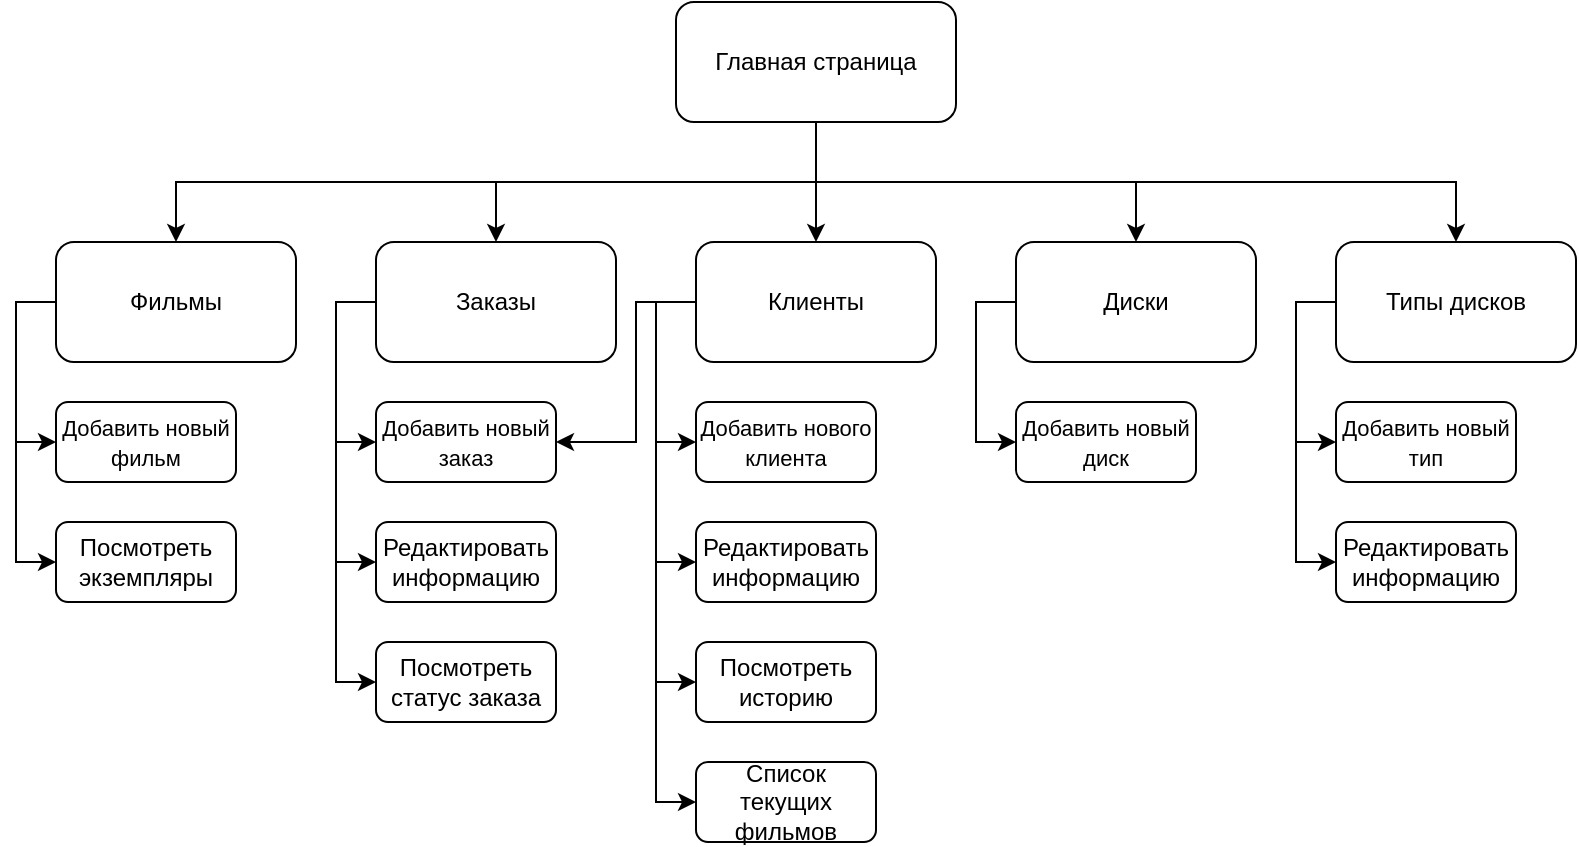 <mxfile version="14.4.2"><diagram id="SDCBYD5jbdMgoiL_mmgV" name="Page-1"><mxGraphModel dx="1113" dy="646" grid="1" gridSize="10" guides="1" tooltips="1" connect="1" arrows="1" fold="1" page="1" pageScale="1" pageWidth="850" pageHeight="1100" math="0" shadow="0"><root><mxCell id="0"/><mxCell id="1" parent="0"/><mxCell id="k2EdaKavsXWER87xGmsY-6" style="edgeStyle=orthogonalEdgeStyle;rounded=0;orthogonalLoop=1;jettySize=auto;html=1;exitX=0.5;exitY=1;exitDx=0;exitDy=0;entryX=0.5;entryY=0;entryDx=0;entryDy=0;" edge="1" parent="1" source="UFuwtDNq0oPolu9beQe5-1" target="UFuwtDNq0oPolu9beQe5-2"><mxGeometry relative="1" as="geometry"/></mxCell><mxCell id="k2EdaKavsXWER87xGmsY-8" style="edgeStyle=orthogonalEdgeStyle;rounded=0;orthogonalLoop=1;jettySize=auto;html=1;exitX=0.5;exitY=1;exitDx=0;exitDy=0;" edge="1" parent="1" source="UFuwtDNq0oPolu9beQe5-1" target="k2EdaKavsXWER87xGmsY-2"><mxGeometry relative="1" as="geometry"/></mxCell><mxCell id="k2EdaKavsXWER87xGmsY-9" style="edgeStyle=orthogonalEdgeStyle;rounded=0;orthogonalLoop=1;jettySize=auto;html=1;exitX=0.5;exitY=1;exitDx=0;exitDy=0;" edge="1" parent="1" source="UFuwtDNq0oPolu9beQe5-1" target="k2EdaKavsXWER87xGmsY-3"><mxGeometry relative="1" as="geometry"/></mxCell><mxCell id="k2EdaKavsXWER87xGmsY-10" style="edgeStyle=orthogonalEdgeStyle;rounded=0;orthogonalLoop=1;jettySize=auto;html=1;exitX=0.5;exitY=1;exitDx=0;exitDy=0;" edge="1" parent="1" source="UFuwtDNq0oPolu9beQe5-1" target="k2EdaKavsXWER87xGmsY-5"><mxGeometry relative="1" as="geometry"/></mxCell><mxCell id="k2EdaKavsXWER87xGmsY-13" style="edgeStyle=orthogonalEdgeStyle;rounded=0;orthogonalLoop=1;jettySize=auto;html=1;exitX=0.5;exitY=1;exitDx=0;exitDy=0;" edge="1" parent="1" source="UFuwtDNq0oPolu9beQe5-1" target="k2EdaKavsXWER87xGmsY-11"><mxGeometry relative="1" as="geometry"/></mxCell><mxCell id="UFuwtDNq0oPolu9beQe5-1" value="Главная страница" style="rounded=1;whiteSpace=wrap;html=1;" parent="1" vertex="1"><mxGeometry x="365" y="90" width="140" height="60" as="geometry"/></mxCell><mxCell id="k2EdaKavsXWER87xGmsY-30" style="edgeStyle=orthogonalEdgeStyle;rounded=0;orthogonalLoop=1;jettySize=auto;html=1;exitX=0;exitY=0.5;exitDx=0;exitDy=0;entryX=0;entryY=0.5;entryDx=0;entryDy=0;" edge="1" parent="1" source="UFuwtDNq0oPolu9beQe5-2" target="k2EdaKavsXWER87xGmsY-14"><mxGeometry relative="1" as="geometry"/></mxCell><mxCell id="k2EdaKavsXWER87xGmsY-46" style="edgeStyle=orthogonalEdgeStyle;rounded=0;orthogonalLoop=1;jettySize=auto;html=1;exitX=0;exitY=0.5;exitDx=0;exitDy=0;entryX=0;entryY=0.5;entryDx=0;entryDy=0;" edge="1" parent="1" source="UFuwtDNq0oPolu9beQe5-2" target="k2EdaKavsXWER87xGmsY-45"><mxGeometry relative="1" as="geometry"/></mxCell><mxCell id="UFuwtDNq0oPolu9beQe5-2" value="Фильмы" style="rounded=1;whiteSpace=wrap;html=1;" parent="1" vertex="1"><mxGeometry x="55" y="210" width="120" height="60" as="geometry"/></mxCell><mxCell id="k2EdaKavsXWER87xGmsY-32" style="edgeStyle=orthogonalEdgeStyle;rounded=0;orthogonalLoop=1;jettySize=auto;html=1;exitX=0;exitY=0.5;exitDx=0;exitDy=0;entryX=0;entryY=0.5;entryDx=0;entryDy=0;" edge="1" parent="1" source="k2EdaKavsXWER87xGmsY-2" target="k2EdaKavsXWER87xGmsY-17"><mxGeometry relative="1" as="geometry"/></mxCell><mxCell id="k2EdaKavsXWER87xGmsY-33" style="edgeStyle=orthogonalEdgeStyle;rounded=0;orthogonalLoop=1;jettySize=auto;html=1;exitX=0;exitY=0.5;exitDx=0;exitDy=0;entryX=0;entryY=0.5;entryDx=0;entryDy=0;" edge="1" parent="1" source="k2EdaKavsXWER87xGmsY-2" target="k2EdaKavsXWER87xGmsY-18"><mxGeometry relative="1" as="geometry"/></mxCell><mxCell id="k2EdaKavsXWER87xGmsY-34" style="edgeStyle=orthogonalEdgeStyle;rounded=0;orthogonalLoop=1;jettySize=auto;html=1;exitX=0;exitY=0.5;exitDx=0;exitDy=0;entryX=0;entryY=0.5;entryDx=0;entryDy=0;" edge="1" parent="1" source="k2EdaKavsXWER87xGmsY-2" target="k2EdaKavsXWER87xGmsY-29"><mxGeometry relative="1" as="geometry"/></mxCell><mxCell id="k2EdaKavsXWER87xGmsY-2" value="Заказы" style="rounded=1;whiteSpace=wrap;html=1;" vertex="1" parent="1"><mxGeometry x="215" y="210" width="120" height="60" as="geometry"/></mxCell><mxCell id="k2EdaKavsXWER87xGmsY-35" style="edgeStyle=orthogonalEdgeStyle;rounded=0;orthogonalLoop=1;jettySize=auto;html=1;exitX=0;exitY=0.5;exitDx=0;exitDy=0;entryX=0;entryY=0.5;entryDx=0;entryDy=0;" edge="1" parent="1" source="k2EdaKavsXWER87xGmsY-3" target="k2EdaKavsXWER87xGmsY-20"><mxGeometry relative="1" as="geometry"/></mxCell><mxCell id="k2EdaKavsXWER87xGmsY-36" style="edgeStyle=orthogonalEdgeStyle;rounded=0;orthogonalLoop=1;jettySize=auto;html=1;exitX=0;exitY=0.5;exitDx=0;exitDy=0;entryX=0;entryY=0.5;entryDx=0;entryDy=0;" edge="1" parent="1" source="k2EdaKavsXWER87xGmsY-3" target="k2EdaKavsXWER87xGmsY-21"><mxGeometry relative="1" as="geometry"/></mxCell><mxCell id="k2EdaKavsXWER87xGmsY-37" style="edgeStyle=orthogonalEdgeStyle;rounded=0;orthogonalLoop=1;jettySize=auto;html=1;exitX=0;exitY=0.5;exitDx=0;exitDy=0;entryX=0;entryY=0.5;entryDx=0;entryDy=0;" edge="1" parent="1" source="k2EdaKavsXWER87xGmsY-3" target="k2EdaKavsXWER87xGmsY-27"><mxGeometry relative="1" as="geometry"/></mxCell><mxCell id="k2EdaKavsXWER87xGmsY-38" style="edgeStyle=orthogonalEdgeStyle;rounded=0;orthogonalLoop=1;jettySize=auto;html=1;exitX=0;exitY=0.5;exitDx=0;exitDy=0;entryX=0;entryY=0.5;entryDx=0;entryDy=0;" edge="1" parent="1" source="k2EdaKavsXWER87xGmsY-3" target="k2EdaKavsXWER87xGmsY-28"><mxGeometry relative="1" as="geometry"/></mxCell><mxCell id="k2EdaKavsXWER87xGmsY-39" style="edgeStyle=orthogonalEdgeStyle;rounded=0;orthogonalLoop=1;jettySize=auto;html=1;exitX=0;exitY=0.5;exitDx=0;exitDy=0;entryX=1;entryY=0.5;entryDx=0;entryDy=0;" edge="1" parent="1" source="k2EdaKavsXWER87xGmsY-3" target="k2EdaKavsXWER87xGmsY-17"><mxGeometry relative="1" as="geometry"><Array as="points"><mxPoint x="345" y="240"/><mxPoint x="345" y="310"/></Array></mxGeometry></mxCell><mxCell id="k2EdaKavsXWER87xGmsY-3" value="Клиенты" style="rounded=1;whiteSpace=wrap;html=1;" vertex="1" parent="1"><mxGeometry x="375" y="210" width="120" height="60" as="geometry"/></mxCell><mxCell id="k2EdaKavsXWER87xGmsY-47" style="edgeStyle=orthogonalEdgeStyle;rounded=0;orthogonalLoop=1;jettySize=auto;html=1;exitX=0;exitY=0.5;exitDx=0;exitDy=0;entryX=0;entryY=0.5;entryDx=0;entryDy=0;" edge="1" parent="1" source="k2EdaKavsXWER87xGmsY-5" target="k2EdaKavsXWER87xGmsY-23"><mxGeometry relative="1" as="geometry"/></mxCell><mxCell id="k2EdaKavsXWER87xGmsY-5" value="Диски" style="rounded=1;whiteSpace=wrap;html=1;" vertex="1" parent="1"><mxGeometry x="535" y="210" width="120" height="60" as="geometry"/></mxCell><mxCell id="k2EdaKavsXWER87xGmsY-42" style="edgeStyle=orthogonalEdgeStyle;rounded=0;orthogonalLoop=1;jettySize=auto;html=1;exitX=0;exitY=0.5;exitDx=0;exitDy=0;entryX=0;entryY=0.5;entryDx=0;entryDy=0;" edge="1" parent="1" source="k2EdaKavsXWER87xGmsY-11" target="k2EdaKavsXWER87xGmsY-24"><mxGeometry relative="1" as="geometry"/></mxCell><mxCell id="k2EdaKavsXWER87xGmsY-43" style="edgeStyle=orthogonalEdgeStyle;rounded=0;orthogonalLoop=1;jettySize=auto;html=1;exitX=0;exitY=0.5;exitDx=0;exitDy=0;entryX=0;entryY=0.5;entryDx=0;entryDy=0;" edge="1" parent="1" source="k2EdaKavsXWER87xGmsY-11" target="k2EdaKavsXWER87xGmsY-26"><mxGeometry relative="1" as="geometry"/></mxCell><mxCell id="k2EdaKavsXWER87xGmsY-11" value="Типы дисков" style="rounded=1;whiteSpace=wrap;html=1;" vertex="1" parent="1"><mxGeometry x="695" y="210" width="120" height="60" as="geometry"/></mxCell><mxCell id="k2EdaKavsXWER87xGmsY-14" value="&lt;font style=&quot;font-size: 11px&quot;&gt;Добавить новый фильм&lt;br&gt;&lt;/font&gt;" style="rounded=1;whiteSpace=wrap;html=1;" vertex="1" parent="1"><mxGeometry x="55" y="290" width="90" height="40" as="geometry"/></mxCell><mxCell id="k2EdaKavsXWER87xGmsY-17" value="&lt;font style=&quot;font-size: 11px&quot;&gt;Добавить новый заказ&lt;br&gt;&lt;/font&gt;" style="rounded=1;whiteSpace=wrap;html=1;" vertex="1" parent="1"><mxGeometry x="215" y="290" width="90" height="40" as="geometry"/></mxCell><mxCell id="k2EdaKavsXWER87xGmsY-18" value="Редактировать информацию&lt;font style=&quot;font-size: 11px&quot;&gt;&lt;br&gt;&lt;/font&gt;" style="rounded=1;whiteSpace=wrap;html=1;" vertex="1" parent="1"><mxGeometry x="215" y="350" width="90" height="40" as="geometry"/></mxCell><mxCell id="k2EdaKavsXWER87xGmsY-20" value="&lt;font style=&quot;font-size: 11px&quot;&gt;Добавить нового клиента&lt;br&gt;&lt;/font&gt;" style="rounded=1;whiteSpace=wrap;html=1;" vertex="1" parent="1"><mxGeometry x="375" y="290" width="90" height="40" as="geometry"/></mxCell><mxCell id="k2EdaKavsXWER87xGmsY-21" value="Редактировать информацию&lt;font style=&quot;font-size: 11px&quot;&gt;&lt;br&gt;&lt;/font&gt;" style="rounded=1;whiteSpace=wrap;html=1;" vertex="1" parent="1"><mxGeometry x="375" y="350" width="90" height="40" as="geometry"/></mxCell><mxCell id="k2EdaKavsXWER87xGmsY-23" value="&lt;font style=&quot;font-size: 11px&quot;&gt;Добавить новый диск&lt;br&gt;&lt;/font&gt;" style="rounded=1;whiteSpace=wrap;html=1;" vertex="1" parent="1"><mxGeometry x="535" y="290" width="90" height="40" as="geometry"/></mxCell><mxCell id="k2EdaKavsXWER87xGmsY-24" value="&lt;font style=&quot;font-size: 11px&quot;&gt;Добавить новый тип&lt;br&gt;&lt;/font&gt;" style="rounded=1;whiteSpace=wrap;html=1;" vertex="1" parent="1"><mxGeometry x="695" y="290" width="90" height="40" as="geometry"/></mxCell><mxCell id="k2EdaKavsXWER87xGmsY-26" value="Редактировать информацию&lt;font style=&quot;font-size: 11px&quot;&gt;&lt;br&gt;&lt;/font&gt;" style="rounded=1;whiteSpace=wrap;html=1;" vertex="1" parent="1"><mxGeometry x="695" y="350" width="90" height="40" as="geometry"/></mxCell><mxCell id="k2EdaKavsXWER87xGmsY-27" value="Посмотреть историю&lt;font style=&quot;font-size: 11px&quot;&gt;&lt;br&gt;&lt;/font&gt;" style="rounded=1;whiteSpace=wrap;html=1;" vertex="1" parent="1"><mxGeometry x="375" y="410" width="90" height="40" as="geometry"/></mxCell><mxCell id="k2EdaKavsXWER87xGmsY-28" value="Список текущих фильмов&lt;font style=&quot;font-size: 11px&quot;&gt;&lt;br&gt;&lt;/font&gt;" style="rounded=1;whiteSpace=wrap;html=1;" vertex="1" parent="1"><mxGeometry x="375" y="470" width="90" height="40" as="geometry"/></mxCell><mxCell id="k2EdaKavsXWER87xGmsY-29" value="Посмотреть статус заказа&lt;font style=&quot;font-size: 11px&quot;&gt;&lt;br&gt;&lt;/font&gt;" style="rounded=1;whiteSpace=wrap;html=1;" vertex="1" parent="1"><mxGeometry x="215" y="410" width="90" height="40" as="geometry"/></mxCell><mxCell id="k2EdaKavsXWER87xGmsY-45" value="Посмотреть экземпляры&lt;font style=&quot;font-size: 11px&quot;&gt;&lt;br&gt;&lt;/font&gt;" style="rounded=1;whiteSpace=wrap;html=1;" vertex="1" parent="1"><mxGeometry x="55" y="350" width="90" height="40" as="geometry"/></mxCell></root></mxGraphModel></diagram></mxfile>